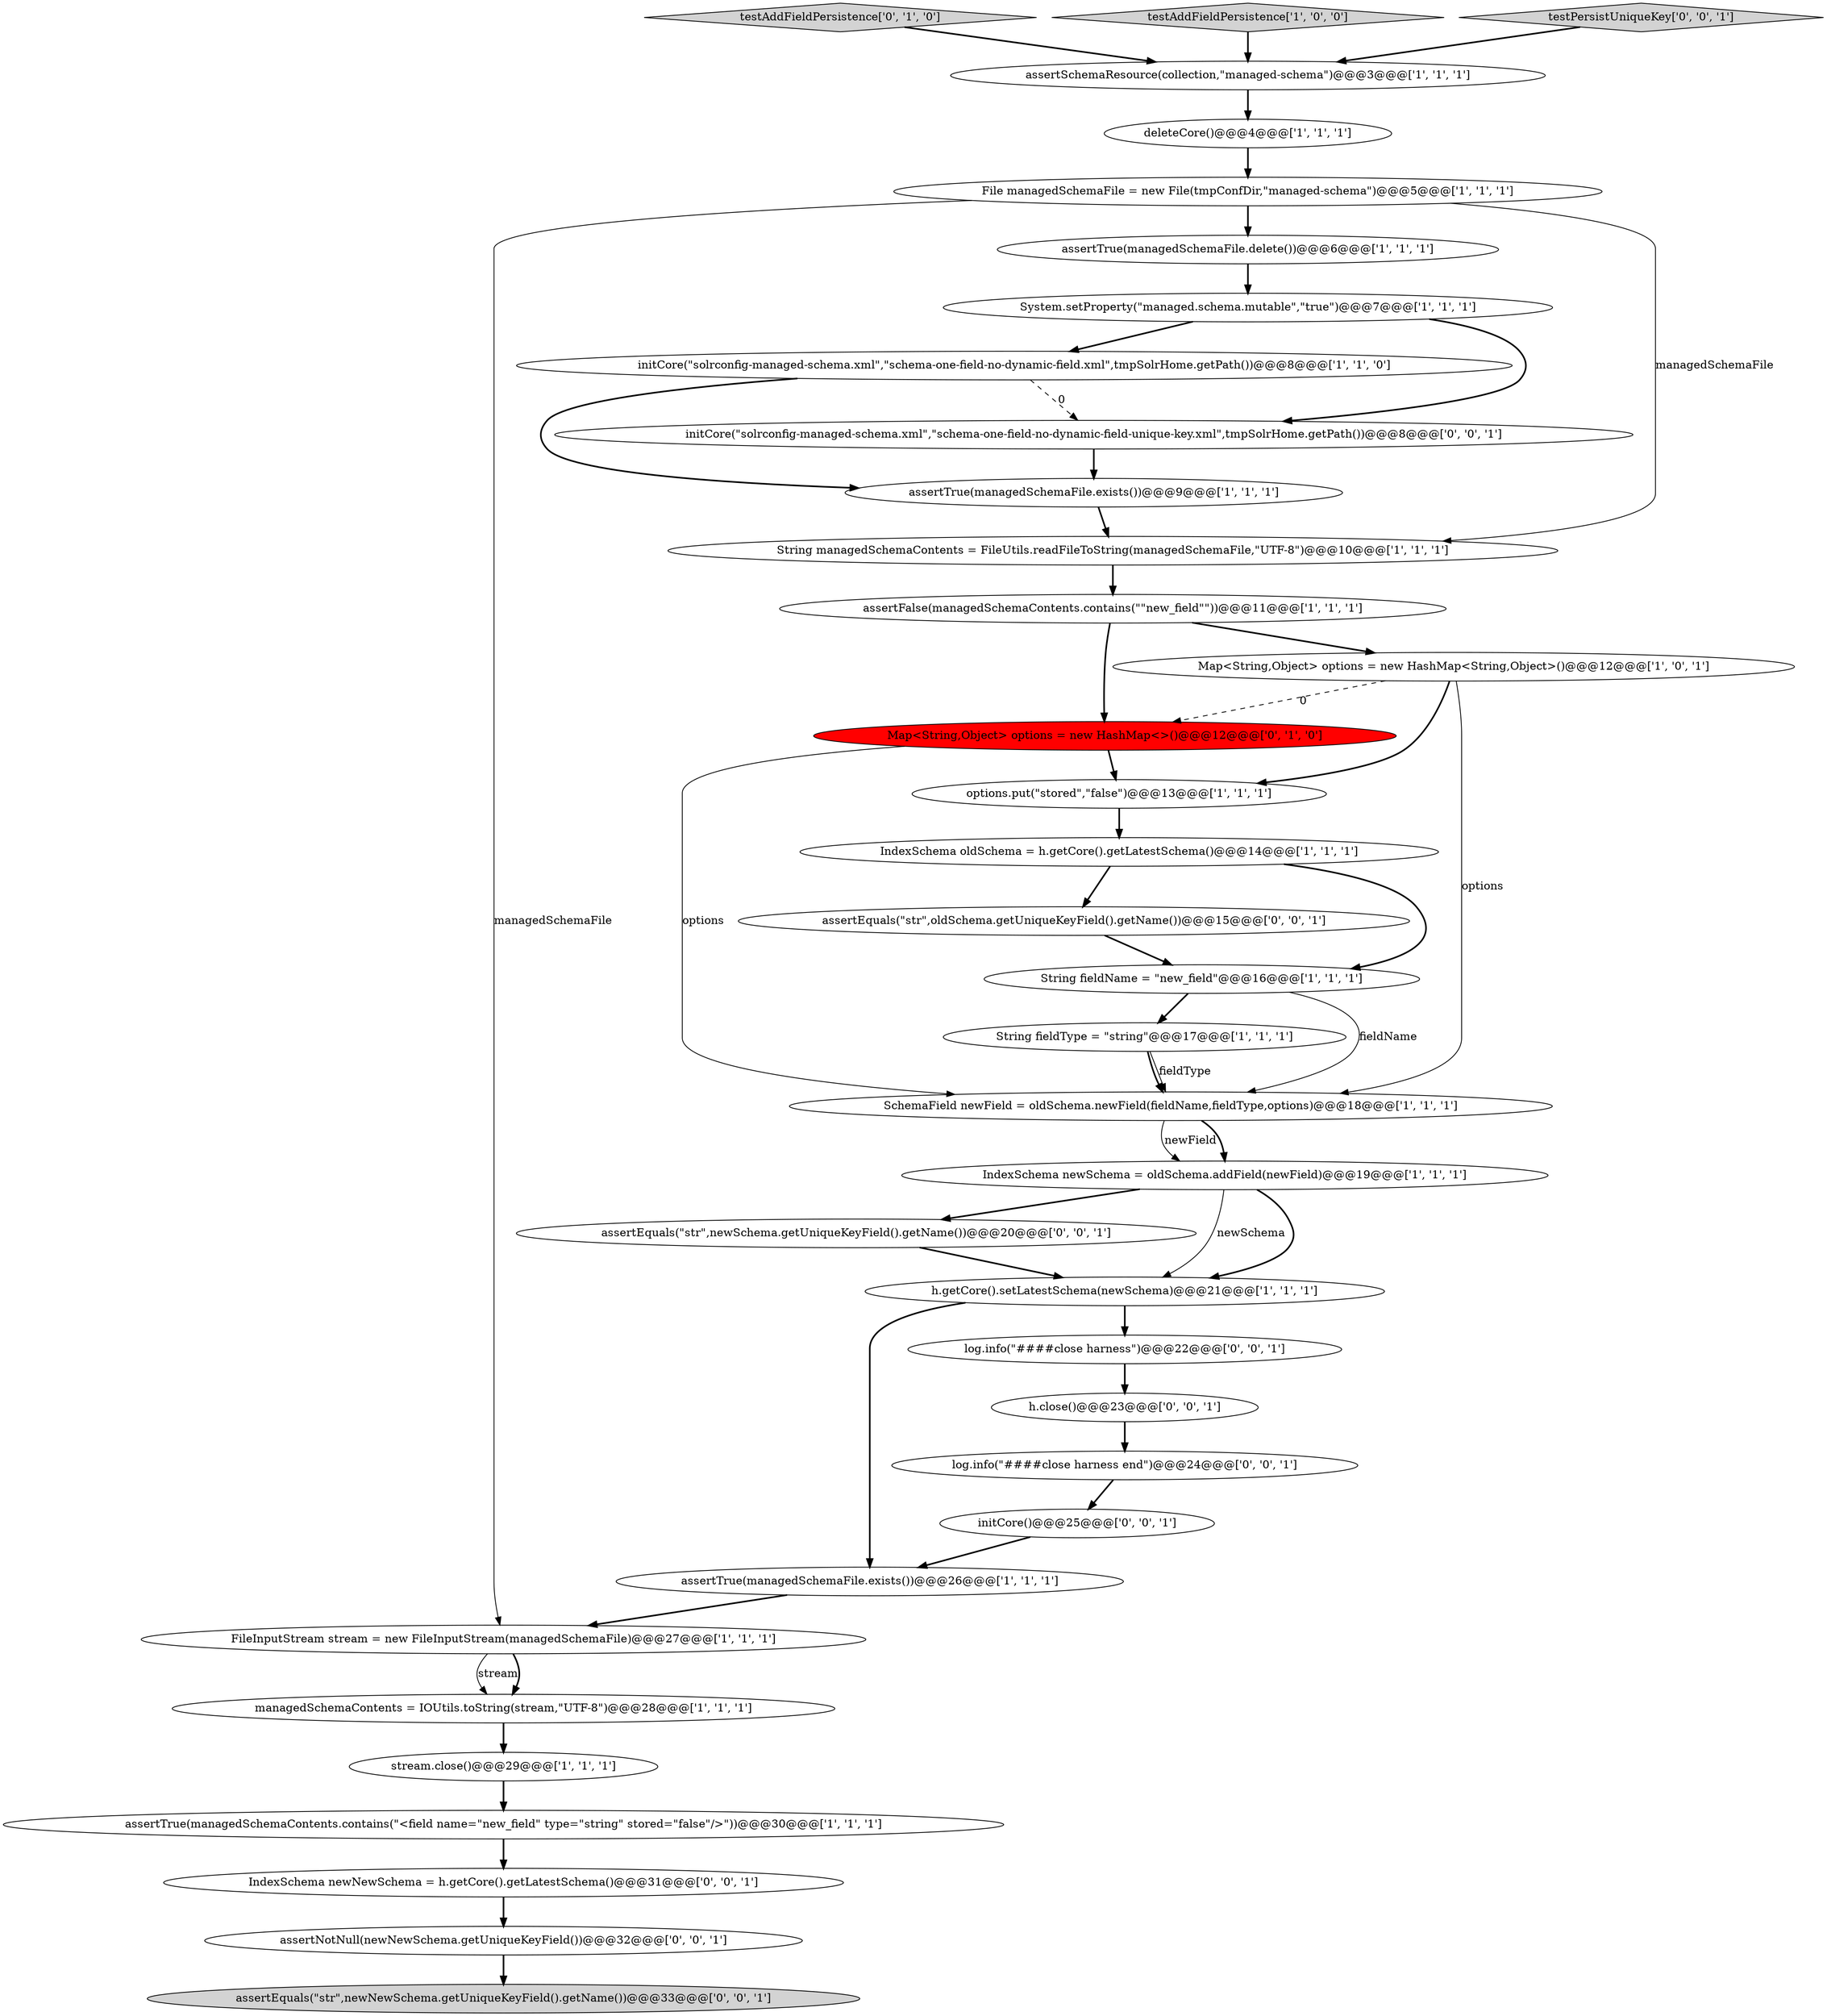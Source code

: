 digraph {
12 [style = filled, label = "IndexSchema newSchema = oldSchema.addField(newField)@@@19@@@['1', '1', '1']", fillcolor = white, shape = ellipse image = "AAA0AAABBB1BBB"];
18 [style = filled, label = "assertTrue(managedSchemaFile.exists())@@@26@@@['1', '1', '1']", fillcolor = white, shape = ellipse image = "AAA0AAABBB1BBB"];
16 [style = filled, label = "File managedSchemaFile = new File(tmpConfDir,\"managed-schema\")@@@5@@@['1', '1', '1']", fillcolor = white, shape = ellipse image = "AAA0AAABBB1BBB"];
1 [style = filled, label = "assertFalse(managedSchemaContents.contains(\"\"new_field\"\"))@@@11@@@['1', '1', '1']", fillcolor = white, shape = ellipse image = "AAA0AAABBB1BBB"];
20 [style = filled, label = "stream.close()@@@29@@@['1', '1', '1']", fillcolor = white, shape = ellipse image = "AAA0AAABBB1BBB"];
34 [style = filled, label = "assertNotNull(newNewSchema.getUniqueKeyField())@@@32@@@['0', '0', '1']", fillcolor = white, shape = ellipse image = "AAA0AAABBB3BBB"];
35 [style = filled, label = "log.info(\"####close harness\")@@@22@@@['0', '0', '1']", fillcolor = white, shape = ellipse image = "AAA0AAABBB3BBB"];
8 [style = filled, label = "assertTrue(managedSchemaFile.exists())@@@9@@@['1', '1', '1']", fillcolor = white, shape = ellipse image = "AAA0AAABBB1BBB"];
5 [style = filled, label = "managedSchemaContents = IOUtils.toString(stream,\"UTF-8\")@@@28@@@['1', '1', '1']", fillcolor = white, shape = ellipse image = "AAA0AAABBB1BBB"];
32 [style = filled, label = "assertEquals(\"str\",newNewSchema.getUniqueKeyField().getName())@@@33@@@['0', '0', '1']", fillcolor = lightgray, shape = ellipse image = "AAA0AAABBB3BBB"];
31 [style = filled, label = "IndexSchema newNewSchema = h.getCore().getLatestSchema()@@@31@@@['0', '0', '1']", fillcolor = white, shape = ellipse image = "AAA0AAABBB3BBB"];
7 [style = filled, label = "FileInputStream stream = new FileInputStream(managedSchemaFile)@@@27@@@['1', '1', '1']", fillcolor = white, shape = ellipse image = "AAA0AAABBB1BBB"];
24 [style = filled, label = "testAddFieldPersistence['0', '1', '0']", fillcolor = lightgray, shape = diamond image = "AAA0AAABBB2BBB"];
10 [style = filled, label = "assertTrue(managedSchemaContents.contains(\"<field name=\"new_field\" type=\"string\" stored=\"false\"/>\"))@@@30@@@['1', '1', '1']", fillcolor = white, shape = ellipse image = "AAA0AAABBB1BBB"];
27 [style = filled, label = "assertEquals(\"str\",oldSchema.getUniqueKeyField().getName())@@@15@@@['0', '0', '1']", fillcolor = white, shape = ellipse image = "AAA0AAABBB3BBB"];
33 [style = filled, label = "initCore()@@@25@@@['0', '0', '1']", fillcolor = white, shape = ellipse image = "AAA0AAABBB3BBB"];
2 [style = filled, label = "IndexSchema oldSchema = h.getCore().getLatestSchema()@@@14@@@['1', '1', '1']", fillcolor = white, shape = ellipse image = "AAA0AAABBB1BBB"];
13 [style = filled, label = "h.getCore().setLatestSchema(newSchema)@@@21@@@['1', '1', '1']", fillcolor = white, shape = ellipse image = "AAA0AAABBB1BBB"];
14 [style = filled, label = "String managedSchemaContents = FileUtils.readFileToString(managedSchemaFile,\"UTF-8\")@@@10@@@['1', '1', '1']", fillcolor = white, shape = ellipse image = "AAA0AAABBB1BBB"];
17 [style = filled, label = "String fieldType = \"string\"@@@17@@@['1', '1', '1']", fillcolor = white, shape = ellipse image = "AAA0AAABBB1BBB"];
9 [style = filled, label = "SchemaField newField = oldSchema.newField(fieldName,fieldType,options)@@@18@@@['1', '1', '1']", fillcolor = white, shape = ellipse image = "AAA0AAABBB1BBB"];
29 [style = filled, label = "initCore(\"solrconfig-managed-schema.xml\",\"schema-one-field-no-dynamic-field-unique-key.xml\",tmpSolrHome.getPath())@@@8@@@['0', '0', '1']", fillcolor = white, shape = ellipse image = "AAA0AAABBB3BBB"];
11 [style = filled, label = "System.setProperty(\"managed.schema.mutable\",\"true\")@@@7@@@['1', '1', '1']", fillcolor = white, shape = ellipse image = "AAA0AAABBB1BBB"];
22 [style = filled, label = "testAddFieldPersistence['1', '0', '0']", fillcolor = lightgray, shape = diamond image = "AAA0AAABBB1BBB"];
30 [style = filled, label = "h.close()@@@23@@@['0', '0', '1']", fillcolor = white, shape = ellipse image = "AAA0AAABBB3BBB"];
6 [style = filled, label = "initCore(\"solrconfig-managed-schema.xml\",\"schema-one-field-no-dynamic-field.xml\",tmpSolrHome.getPath())@@@8@@@['1', '1', '0']", fillcolor = white, shape = ellipse image = "AAA0AAABBB1BBB"];
15 [style = filled, label = "Map<String,Object> options = new HashMap<String,Object>()@@@12@@@['1', '0', '1']", fillcolor = white, shape = ellipse image = "AAA0AAABBB1BBB"];
26 [style = filled, label = "assertEquals(\"str\",newSchema.getUniqueKeyField().getName())@@@20@@@['0', '0', '1']", fillcolor = white, shape = ellipse image = "AAA0AAABBB3BBB"];
0 [style = filled, label = "String fieldName = \"new_field\"@@@16@@@['1', '1', '1']", fillcolor = white, shape = ellipse image = "AAA0AAABBB1BBB"];
28 [style = filled, label = "log.info(\"####close harness end\")@@@24@@@['0', '0', '1']", fillcolor = white, shape = ellipse image = "AAA0AAABBB3BBB"];
21 [style = filled, label = "deleteCore()@@@4@@@['1', '1', '1']", fillcolor = white, shape = ellipse image = "AAA0AAABBB1BBB"];
23 [style = filled, label = "Map<String,Object> options = new HashMap<>()@@@12@@@['0', '1', '0']", fillcolor = red, shape = ellipse image = "AAA1AAABBB2BBB"];
4 [style = filled, label = "assertTrue(managedSchemaFile.delete())@@@6@@@['1', '1', '1']", fillcolor = white, shape = ellipse image = "AAA0AAABBB1BBB"];
25 [style = filled, label = "testPersistUniqueKey['0', '0', '1']", fillcolor = lightgray, shape = diamond image = "AAA0AAABBB3BBB"];
19 [style = filled, label = "options.put(\"stored\",\"false\")@@@13@@@['1', '1', '1']", fillcolor = white, shape = ellipse image = "AAA0AAABBB1BBB"];
3 [style = filled, label = "assertSchemaResource(collection,\"managed-schema\")@@@3@@@['1', '1', '1']", fillcolor = white, shape = ellipse image = "AAA0AAABBB1BBB"];
29->8 [style = bold, label=""];
15->23 [style = dashed, label="0"];
10->31 [style = bold, label=""];
27->0 [style = bold, label=""];
5->20 [style = bold, label=""];
0->17 [style = bold, label=""];
0->9 [style = solid, label="fieldName"];
9->12 [style = solid, label="newField"];
1->15 [style = bold, label=""];
17->9 [style = bold, label=""];
11->6 [style = bold, label=""];
25->3 [style = bold, label=""];
7->5 [style = solid, label="stream"];
8->14 [style = bold, label=""];
11->29 [style = bold, label=""];
19->2 [style = bold, label=""];
12->26 [style = bold, label=""];
16->14 [style = solid, label="managedSchemaFile"];
15->19 [style = bold, label=""];
17->9 [style = solid, label="fieldType"];
26->13 [style = bold, label=""];
14->1 [style = bold, label=""];
1->23 [style = bold, label=""];
31->34 [style = bold, label=""];
12->13 [style = solid, label="newSchema"];
20->10 [style = bold, label=""];
22->3 [style = bold, label=""];
12->13 [style = bold, label=""];
7->5 [style = bold, label=""];
2->0 [style = bold, label=""];
30->28 [style = bold, label=""];
6->29 [style = dashed, label="0"];
28->33 [style = bold, label=""];
33->18 [style = bold, label=""];
16->7 [style = solid, label="managedSchemaFile"];
23->19 [style = bold, label=""];
6->8 [style = bold, label=""];
21->16 [style = bold, label=""];
2->27 [style = bold, label=""];
15->9 [style = solid, label="options"];
3->21 [style = bold, label=""];
34->32 [style = bold, label=""];
9->12 [style = bold, label=""];
16->4 [style = bold, label=""];
18->7 [style = bold, label=""];
4->11 [style = bold, label=""];
13->35 [style = bold, label=""];
35->30 [style = bold, label=""];
24->3 [style = bold, label=""];
23->9 [style = solid, label="options"];
13->18 [style = bold, label=""];
}
